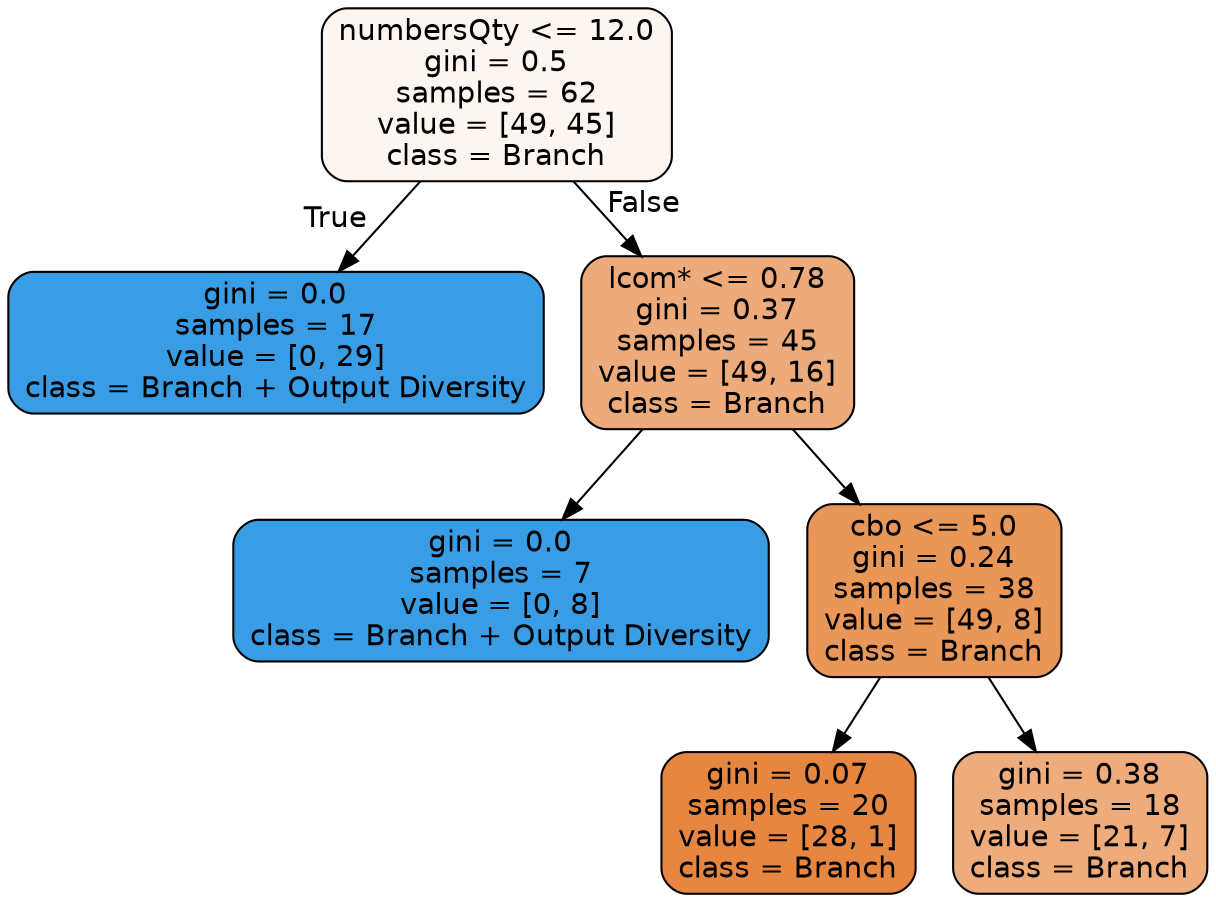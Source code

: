 digraph Tree {
node [shape=box, style="filled, rounded", color="black", fontname="helvetica"] ;
edge [fontname="helvetica"] ;
0 [label="numbersQty <= 12.0\ngini = 0.5\nsamples = 62\nvalue = [49, 45]\nclass = Branch", fillcolor="#fdf5ef"] ;
1 [label="gini = 0.0\nsamples = 17\nvalue = [0, 29]\nclass = Branch + Output Diversity", fillcolor="#399de5"] ;
0 -> 1 [labeldistance=2.5, labelangle=45, headlabel="True"] ;
2 [label="lcom* <= 0.78\ngini = 0.37\nsamples = 45\nvalue = [49, 16]\nclass = Branch", fillcolor="#edaa7a"] ;
0 -> 2 [labeldistance=2.5, labelangle=-45, headlabel="False"] ;
3 [label="gini = 0.0\nsamples = 7\nvalue = [0, 8]\nclass = Branch + Output Diversity", fillcolor="#399de5"] ;
2 -> 3 ;
4 [label="cbo <= 5.0\ngini = 0.24\nsamples = 38\nvalue = [49, 8]\nclass = Branch", fillcolor="#e99659"] ;
2 -> 4 ;
5 [label="gini = 0.07\nsamples = 20\nvalue = [28, 1]\nclass = Branch", fillcolor="#e68640"] ;
4 -> 5 ;
6 [label="gini = 0.38\nsamples = 18\nvalue = [21, 7]\nclass = Branch", fillcolor="#eeab7b"] ;
4 -> 6 ;
}